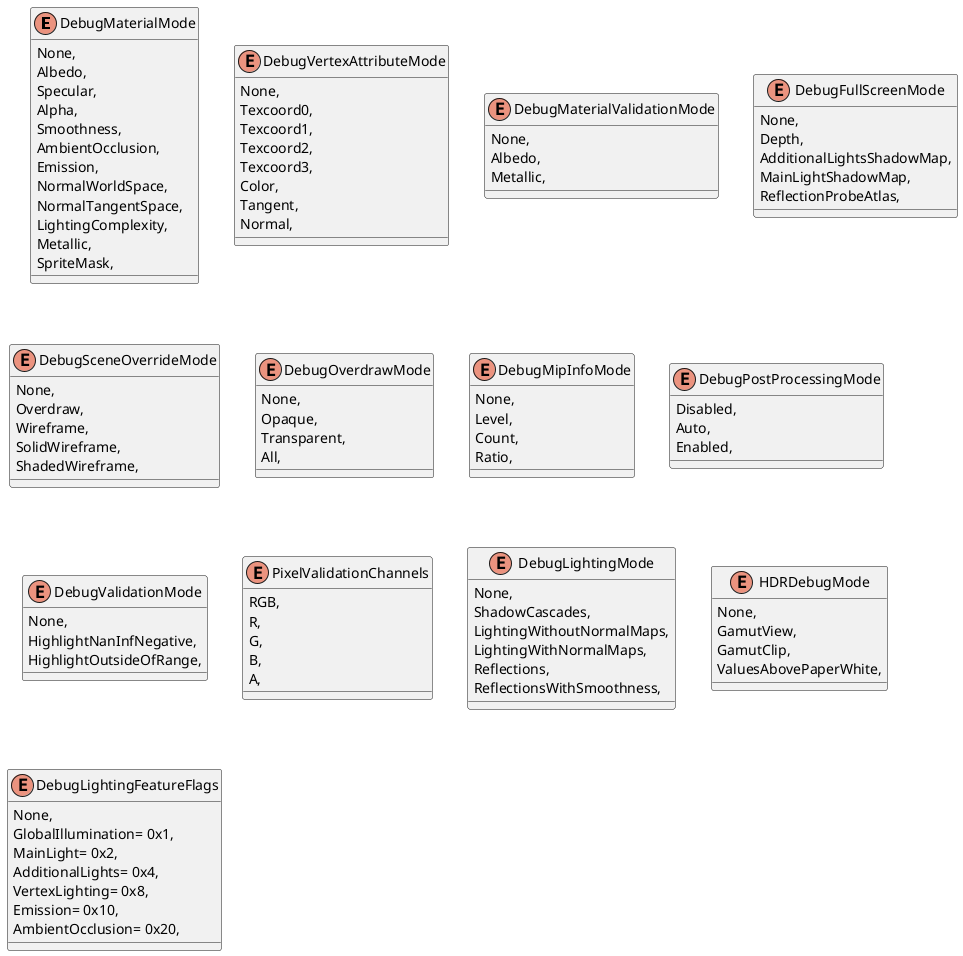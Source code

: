 @startuml
enum DebugMaterialMode {
    None,
    Albedo,
    Specular,
    Alpha,
    Smoothness,
    AmbientOcclusion,
    Emission,
    NormalWorldSpace,
    NormalTangentSpace,
    LightingComplexity,
    Metallic,
    SpriteMask,
}
enum DebugVertexAttributeMode {
    None,
    Texcoord0,
    Texcoord1,
    Texcoord2,
    Texcoord3,
    Color,
    Tangent,
    Normal,
}
enum DebugMaterialValidationMode {
    None,
    Albedo,
    Metallic,
}
enum DebugFullScreenMode {
    None,
    Depth,
    AdditionalLightsShadowMap,
    MainLightShadowMap,
    ReflectionProbeAtlas,
}
enum DebugSceneOverrideMode {
    None,
    Overdraw,
    Wireframe,
    SolidWireframe,
    ShadedWireframe,
}
enum DebugOverdrawMode {
    None,
    Opaque,
    Transparent,
    All,
}
enum DebugMipInfoMode {
    None,
    Level,
    Count,
    Ratio,
}
enum DebugPostProcessingMode {
    Disabled,
    Auto,
    Enabled,
}
enum DebugValidationMode {
    None,
    HighlightNanInfNegative,
    HighlightOutsideOfRange,
}
enum PixelValidationChannels {
    RGB,
    R,
    G,
    B,
    A,
}
enum DebugLightingMode {
    None,
    ShadowCascades,
    LightingWithoutNormalMaps,
    LightingWithNormalMaps,
    Reflections,
    ReflectionsWithSmoothness,
}
enum HDRDebugMode {
    None,
    GamutView,
    GamutClip,
    ValuesAbovePaperWhite,
}
enum DebugLightingFeatureFlags {
    None,
    GlobalIllumination= 0x1,
    MainLight= 0x2,
    AdditionalLights= 0x4,
    VertexLighting= 0x8,
    Emission= 0x10,
    AmbientOcclusion= 0x20,
}
@enduml
